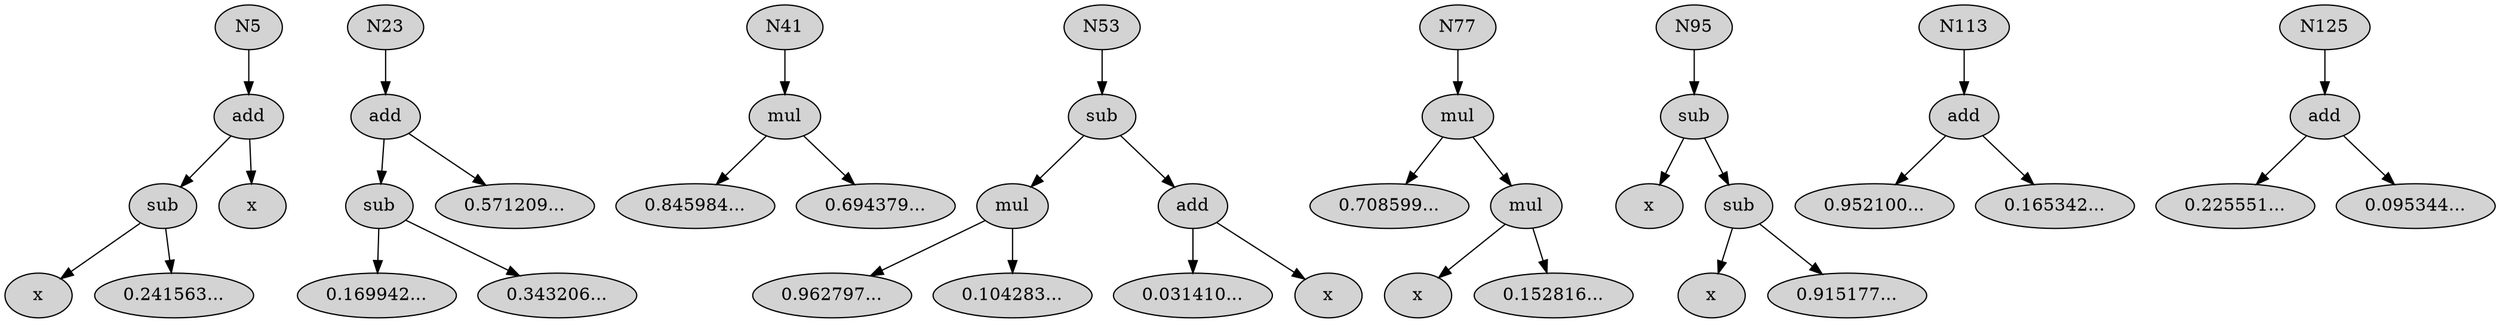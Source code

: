 digraph Population_0 {
N5[ style="filled"  label="N5"];
N5 -> N6;
N6[ style="filled"  label="add"];
N6 -> N11;
N11[ style="filled"  label="sub"];
N11 -> N14;
N14[ style="filled"  label="x"];
N11 -> N17;
N17[ style="filled"  label="0.241563..."];
N6 -> N22;
N22[ style="filled"  label="x"];

N23[ style="filled"  label="N23"];
N23 -> N24;
N24[ style="filled"  label="add"];
N24 -> N29;
N29[ style="filled"  label="sub"];
N29 -> N32;
N32[ style="filled"  label="0.169942..."];
N29 -> N35;
N35[ style="filled"  label="0.343206..."];
N24 -> N40;
N40[ style="filled"  label="0.571209..."];

N41[ style="filled"  label="N41"];
N41 -> N42;
N42[ style="filled"  label="mul"];
N42 -> N47;
N47[ style="filled"  label="0.845984..."];
N42 -> N52;
N52[ style="filled"  label="0.694379..."];

N53[ style="filled"  label="N53"];
N53 -> N54;
N54[ style="filled"  label="sub"];
N54 -> N59;
N59[ style="filled"  label="mul"];
N59 -> N62;
N62[ style="filled"  label="0.962797..."];
N59 -> N65;
N65[ style="filled"  label="0.104283..."];
N54 -> N70;
N70[ style="filled"  label="add"];
N70 -> N73;
N73[ style="filled"  label="0.031410..."];
N70 -> N76;
N76[ style="filled"  label="x"];

N77[ style="filled"  label="N77"];
N77 -> N78;
N78[ style="filled"  label="mul"];
N78 -> N83;
N83[ style="filled"  label="0.708599..."];
N78 -> N88;
N88[ style="filled"  label="mul"];
N88 -> N91;
N91[ style="filled"  label="x"];
N88 -> N94;
N94[ style="filled"  label="0.152816..."];

N95[ style="filled"  label="N95"];
N95 -> N96;
N96[ style="filled"  label="sub"];
N96 -> N101;
N101[ style="filled"  label="x"];
N96 -> N106;
N106[ style="filled"  label="sub"];
N106 -> N109;
N109[ style="filled"  label="x"];
N106 -> N112;
N112[ style="filled"  label="0.915177..."];

N113[ style="filled"  label="N113"];
N113 -> N114;
N114[ style="filled"  label="add"];
N114 -> N119;
N119[ style="filled"  label="0.952100..."];
N114 -> N124;
N124[ style="filled"  label="0.165342..."];

N125[ style="filled"  label="N125"];
N125 -> N126;
N126[ style="filled"  label="add"];
N126 -> N131;
N131[ style="filled"  label="0.225551..."];
N126 -> N136;
N136[ style="filled"  label="0.095344..."];

}
